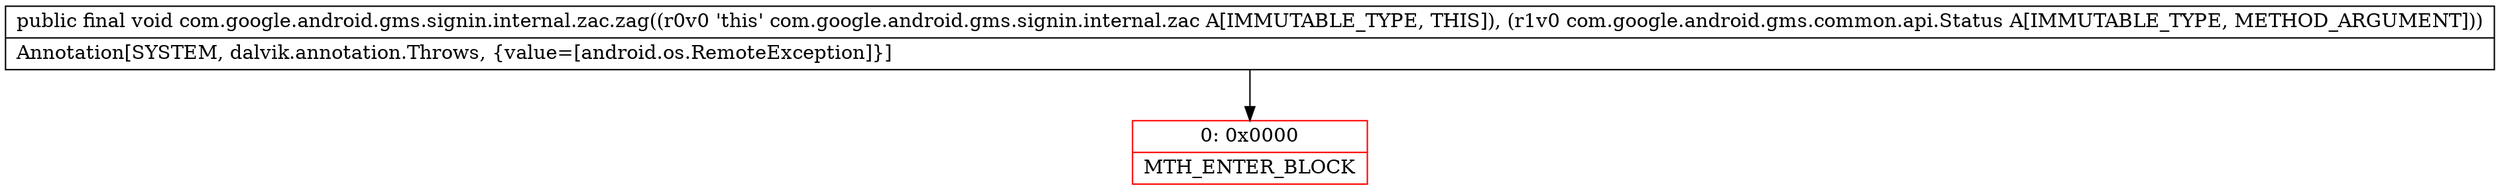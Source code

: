 digraph "CFG forcom.google.android.gms.signin.internal.zac.zag(Lcom\/google\/android\/gms\/common\/api\/Status;)V" {
subgraph cluster_Region_1642507925 {
label = "R(0)";
node [shape=record,color=blue];
}
Node_0 [shape=record,color=red,label="{0\:\ 0x0000|MTH_ENTER_BLOCK\l}"];
MethodNode[shape=record,label="{public final void com.google.android.gms.signin.internal.zac.zag((r0v0 'this' com.google.android.gms.signin.internal.zac A[IMMUTABLE_TYPE, THIS]), (r1v0 com.google.android.gms.common.api.Status A[IMMUTABLE_TYPE, METHOD_ARGUMENT]))  | Annotation[SYSTEM, dalvik.annotation.Throws, \{value=[android.os.RemoteException]\}]\l}"];
MethodNode -> Node_0;
}

